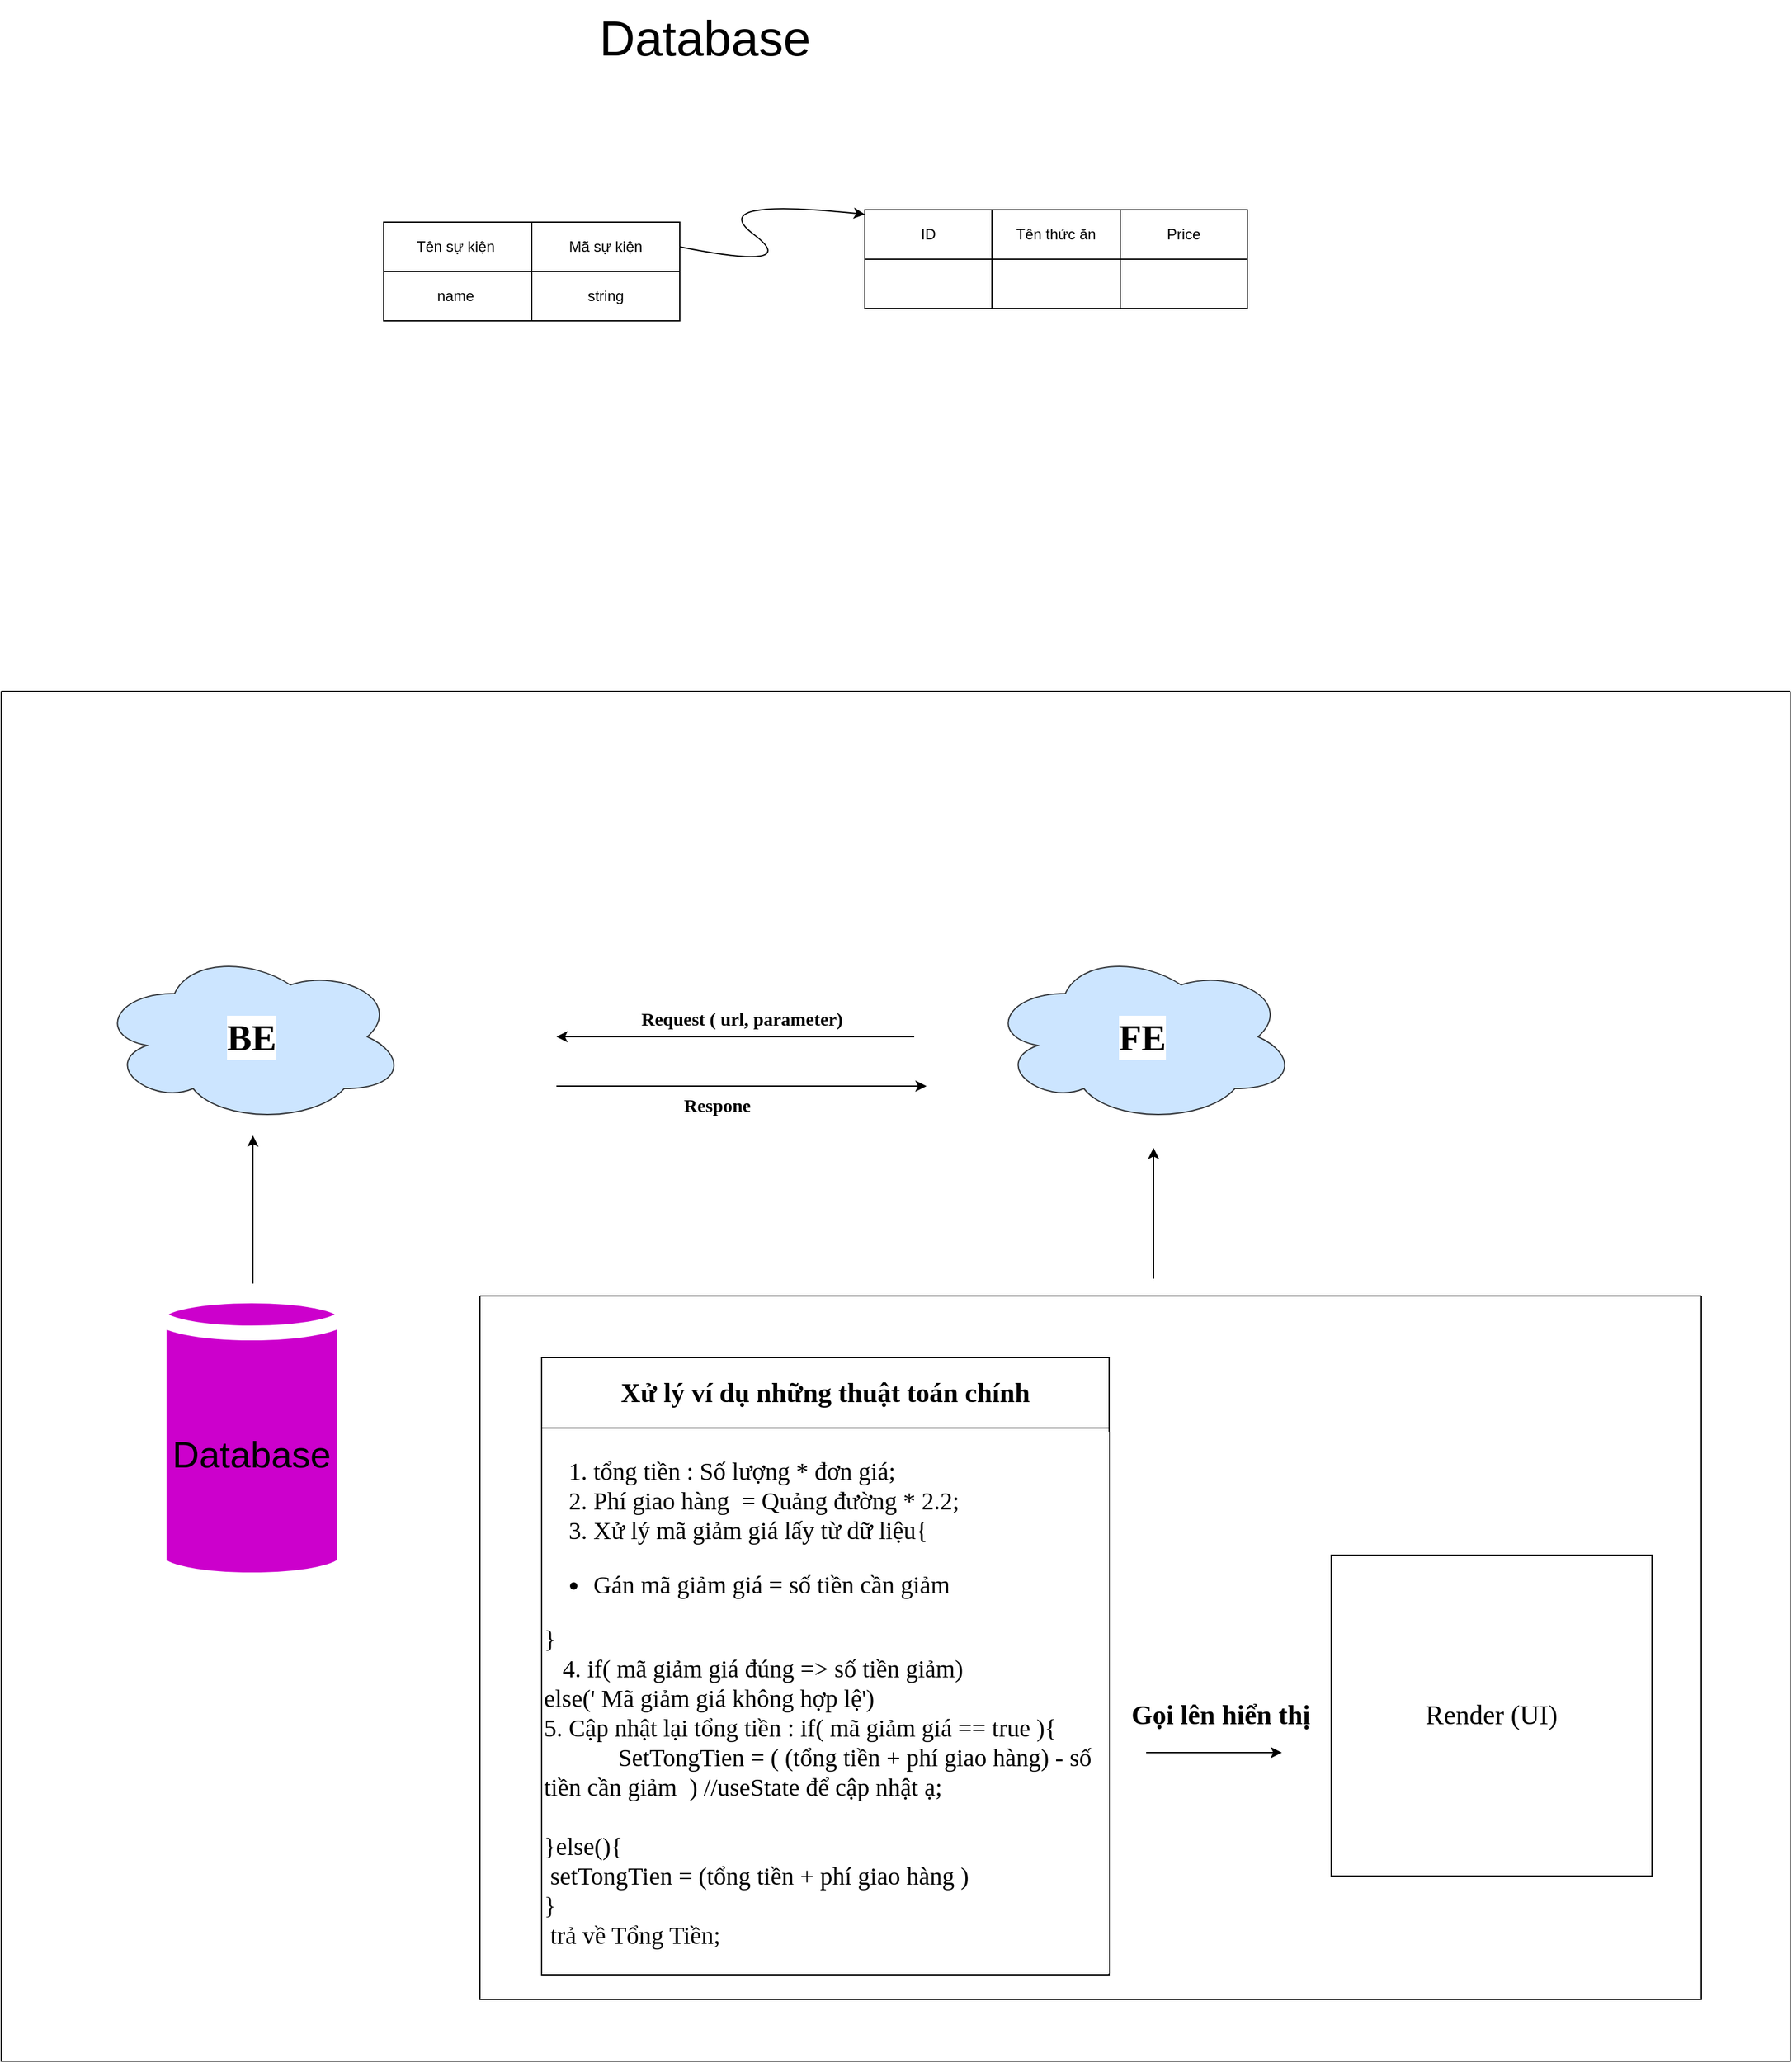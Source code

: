 <mxfile version="20.3.6" type="github">
  <diagram id="7zGOvlO_Lh0yQemsiawO" name="Trang-1">
    <mxGraphModel dx="745" dy="446" grid="1" gridSize="10" guides="1" tooltips="1" connect="1" arrows="1" fold="1" page="1" pageScale="1" pageWidth="1654" pageHeight="2336" math="0" shadow="0">
      <root>
        <mxCell id="0" />
        <mxCell id="1" parent="0" />
        <mxCell id="ZPOjNXaPJvj47odMB5dd-1" value="" style="swimlane;startSize=0;gradientColor=default;fillColor=none;fontColor=default;labelBorderColor=none;" parent="1" vertex="1">
          <mxGeometry x="80" y="600" width="1450" height="1110" as="geometry" />
        </mxCell>
        <mxCell id="ZPOjNXaPJvj47odMB5dd-7" value="&lt;font style=&quot;font-size: 30px;&quot;&gt;Database&lt;/font&gt;" style="shape=cylinder3;whiteSpace=wrap;html=1;boundedLbl=1;backgroundOutline=1;size=15;labelBackgroundColor=none;strokeColor=#FFFFFF;strokeWidth=12;fontSize=20;fillColor=#CC00CC;" parent="ZPOjNXaPJvj47odMB5dd-1" vertex="1">
          <mxGeometry x="128" y="490" width="150" height="230" as="geometry" />
        </mxCell>
        <mxCell id="ZPOjNXaPJvj47odMB5dd-8" value="" style="endArrow=classic;html=1;rounded=0;fontSize=30;fontColor=default;verticalAlign=top;" parent="ZPOjNXaPJvj47odMB5dd-1" edge="1">
          <mxGeometry width="50" height="50" relative="1" as="geometry">
            <mxPoint x="204" y="480" as="sourcePoint" />
            <mxPoint x="204" y="360" as="targetPoint" />
            <Array as="points">
              <mxPoint x="204" y="420" />
            </Array>
          </mxGeometry>
        </mxCell>
        <mxCell id="ZPOjNXaPJvj47odMB5dd-9" value="" style="swimlane;startSize=0;labelBackgroundColor=none;strokeColor=default;strokeWidth=1;fontSize=30;fontColor=default;fillColor=#CC00CC;gradientColor=default;" parent="ZPOjNXaPJvj47odMB5dd-1" vertex="1">
          <mxGeometry x="388" y="490" width="990" height="570" as="geometry" />
        </mxCell>
        <mxCell id="ZPOjNXaPJvj47odMB5dd-19" value="" style="shape=table;startSize=0;container=1;collapsible=0;childLayout=tableLayout;labelBackgroundColor=default;labelBorderColor=none;strokeColor=default;strokeWidth=1;fontFamily=Times New Roman;fontSize=15;fontColor=default;fillColor=none;gradientColor=default;" parent="ZPOjNXaPJvj47odMB5dd-9" vertex="1">
          <mxGeometry x="50" y="50" width="460" height="500" as="geometry" />
        </mxCell>
        <mxCell id="ZPOjNXaPJvj47odMB5dd-20" value="" style="shape=tableRow;horizontal=0;startSize=0;swimlaneHead=0;swimlaneBody=0;top=0;left=0;bottom=0;right=0;collapsible=0;dropTarget=0;fillColor=none;points=[[0,0.5],[1,0.5]];portConstraint=eastwest;labelBackgroundColor=default;labelBorderColor=none;strokeColor=default;strokeWidth=1;fontFamily=Times New Roman;fontSize=15;fontColor=default;" parent="ZPOjNXaPJvj47odMB5dd-19" vertex="1">
          <mxGeometry width="460" height="57" as="geometry" />
        </mxCell>
        <mxCell id="ZPOjNXaPJvj47odMB5dd-21" value="&lt;span&gt;&lt;font style=&quot;font-size: 22px;&quot;&gt;Xử lý ví dụ những thuật toán chính&lt;/font&gt;&lt;/span&gt;" style="shape=partialRectangle;html=1;whiteSpace=wrap;connectable=0;overflow=hidden;fillColor=none;top=0;left=0;bottom=0;right=0;pointerEvents=1;labelBackgroundColor=default;labelBorderColor=none;strokeColor=default;strokeWidth=1;fontFamily=Times New Roman;fontSize=15;fontColor=default;fontStyle=1" parent="ZPOjNXaPJvj47odMB5dd-20" vertex="1">
          <mxGeometry width="460" height="57" as="geometry">
            <mxRectangle width="460" height="57" as="alternateBounds" />
          </mxGeometry>
        </mxCell>
        <mxCell id="ZPOjNXaPJvj47odMB5dd-22" value="" style="shape=tableRow;horizontal=0;startSize=0;swimlaneHead=0;swimlaneBody=0;top=0;left=0;bottom=0;right=0;collapsible=0;dropTarget=0;fillColor=none;points=[[0,0.5],[1,0.5]];portConstraint=eastwest;labelBackgroundColor=default;labelBorderColor=none;strokeColor=default;strokeWidth=1;fontFamily=Times New Roman;fontSize=15;fontColor=default;" parent="ZPOjNXaPJvj47odMB5dd-19" vertex="1">
          <mxGeometry y="57" width="460" height="443" as="geometry" />
        </mxCell>
        <mxCell id="ZPOjNXaPJvj47odMB5dd-23" value="&lt;ol style=&quot;font-size: 20px;&quot;&gt;&lt;li style=&quot;font-size: 20px;&quot;&gt;tổng tiền : Số lượng * đơn giá;&lt;/li&gt;&lt;li style=&quot;font-size: 20px;&quot;&gt;Phí giao hàng&amp;nbsp; = Quảng đường * 2.2;&lt;/li&gt;&lt;li style=&quot;font-size: 20px;&quot;&gt;Xử lý mã giảm giá lấy từ dữ liệu{&lt;/li&gt;&lt;/ol&gt;&lt;ul&gt;&lt;li&gt;Gán mã giảm giá = số tiền cần giảm&amp;nbsp;&lt;/li&gt;&lt;/ul&gt;}&amp;nbsp; &amp;nbsp;&amp;nbsp;&lt;span style=&quot;&quot;&gt; &lt;br&gt;&lt;/span&gt;&amp;nbsp; &amp;nbsp;4. if( mã giảm giá đúng =&amp;gt; số tiền giảm)&amp;nbsp;&lt;br&gt;&lt;span style=&quot;&quot;&gt;&lt;span style=&quot;&quot;&gt; &lt;/span&gt;else(&#39; Mã giảm giá không hợp lệ&#39;)&lt;br&gt;   5. Cập nhật lại tổng tiền : if( mã giảm giá == true ){&lt;br&gt;&lt;span style=&quot;white-space: pre;&quot;&gt; &lt;/span&gt;&lt;span style=&quot;&quot;&gt;&amp;nbsp; &amp;nbsp; &amp;nbsp; &amp;nbsp; &amp;nbsp;&amp;nbsp;&lt;span style=&quot;white-space: pre;&quot;&gt; &lt;/span&gt;&lt;/span&gt;&lt;/span&gt;&lt;span style=&quot;&quot;&gt;SetTongTien = ( (tổng tiền + phí giao hàng) - số tiền cần giảm&amp;nbsp; ) //useState để cập nhật ạ;&lt;br&gt;&lt;/span&gt;&lt;span style=&quot;&quot;&gt;&lt;br&gt;}else(){&lt;br&gt;&lt;span style=&quot;white-space: pre;&quot;&gt; &lt;/span&gt;setTongTien = (tổng tiền + phí giao hàng )&lt;br&gt;}&lt;br&gt;&lt;span style=&quot;white-space: pre;&quot;&gt; &lt;/span&gt;trả về Tổng Tiền;&lt;br&gt;&lt;br&gt;&lt;span style=&quot;&quot;&gt;&lt;/span&gt;&lt;span style=&quot;&quot;&gt;&lt;/span&gt;&lt;/span&gt;" style="shape=partialRectangle;html=1;whiteSpace=wrap;connectable=0;overflow=hidden;fillColor=none;top=0;left=0;bottom=0;right=0;pointerEvents=1;labelBackgroundColor=default;labelBorderColor=none;strokeColor=default;strokeWidth=1;fontFamily=Times New Roman;fontSize=20;fontColor=default;align=left;fontStyle=0" parent="ZPOjNXaPJvj47odMB5dd-22" vertex="1">
          <mxGeometry width="460" height="443" as="geometry">
            <mxRectangle width="460" height="443" as="alternateBounds" />
          </mxGeometry>
        </mxCell>
        <mxCell id="ZPOjNXaPJvj47odMB5dd-24" value="" style="endArrow=classic;html=1;rounded=0;fontFamily=Times New Roman;fontSize=22;fontColor=default;" parent="ZPOjNXaPJvj47odMB5dd-9" edge="1">
          <mxGeometry width="50" height="50" relative="1" as="geometry">
            <mxPoint x="540" y="370" as="sourcePoint" />
            <mxPoint x="650" y="370" as="targetPoint" />
          </mxGeometry>
        </mxCell>
        <mxCell id="ZPOjNXaPJvj47odMB5dd-25" value="Render (UI)" style="whiteSpace=wrap;html=1;aspect=fixed;labelBackgroundColor=default;labelBorderColor=none;strokeColor=default;strokeWidth=1;fontFamily=Times New Roman;fontSize=22;fontColor=default;fillColor=none;gradientColor=default;" parent="ZPOjNXaPJvj47odMB5dd-9" vertex="1">
          <mxGeometry x="690" y="210" width="260" height="260" as="geometry" />
        </mxCell>
        <mxCell id="ZPOjNXaPJvj47odMB5dd-27" value="Gọi lên hiển thị" style="text;html=1;resizable=0;autosize=1;align=center;verticalAlign=middle;points=[];fillColor=none;strokeColor=none;rounded=0;labelBackgroundColor=default;labelBorderColor=none;strokeWidth=1;fontFamily=Times New Roman;fontSize=22;fontColor=default;fontStyle=1" parent="ZPOjNXaPJvj47odMB5dd-9" vertex="1">
          <mxGeometry x="515" y="320" width="170" height="40" as="geometry" />
        </mxCell>
        <mxCell id="ZPOjNXaPJvj47odMB5dd-11" value="&lt;font face=&quot;Times New Roman&quot;&gt;BE&lt;/font&gt;" style="ellipse;shape=cloud;whiteSpace=wrap;html=1;labelBackgroundColor=default;labelBorderColor=none;strokeColor=#36393d;strokeWidth=1;fontSize=30;fillColor=#cce5ff;fontStyle=1" parent="ZPOjNXaPJvj47odMB5dd-1" vertex="1">
          <mxGeometry x="78" y="210" width="250" height="140" as="geometry" />
        </mxCell>
        <mxCell id="ZPOjNXaPJvj47odMB5dd-12" value="&lt;font face=&quot;Times New Roman&quot;&gt;FE&lt;/font&gt;" style="ellipse;shape=cloud;whiteSpace=wrap;html=1;labelBackgroundColor=default;labelBorderColor=none;strokeColor=#36393d;strokeWidth=1;fontSize=30;fillColor=#cce5ff;fontStyle=1" parent="ZPOjNXaPJvj47odMB5dd-1" vertex="1">
          <mxGeometry x="800" y="210" width="250" height="140" as="geometry" />
        </mxCell>
        <mxCell id="ZPOjNXaPJvj47odMB5dd-13" value="" style="endArrow=classic;html=1;rounded=0;fontFamily=Times New Roman;fontSize=30;fontColor=default;" parent="ZPOjNXaPJvj47odMB5dd-1" edge="1">
          <mxGeometry width="50" height="50" relative="1" as="geometry">
            <mxPoint x="934" y="476" as="sourcePoint" />
            <mxPoint x="934" y="370" as="targetPoint" />
          </mxGeometry>
        </mxCell>
        <mxCell id="ZPOjNXaPJvj47odMB5dd-14" value="" style="endArrow=classic;html=1;rounded=0;fontFamily=Times New Roman;fontSize=30;fontColor=default;" parent="ZPOjNXaPJvj47odMB5dd-1" edge="1">
          <mxGeometry width="50" height="50" relative="1" as="geometry">
            <mxPoint x="450" y="320" as="sourcePoint" />
            <mxPoint x="750" y="320" as="targetPoint" />
          </mxGeometry>
        </mxCell>
        <mxCell id="ZPOjNXaPJvj47odMB5dd-15" value="" style="endArrow=classic;html=1;rounded=0;fontFamily=Times New Roman;fontSize=30;fontColor=default;" parent="ZPOjNXaPJvj47odMB5dd-1" edge="1">
          <mxGeometry width="50" height="50" relative="1" as="geometry">
            <mxPoint x="740" y="280" as="sourcePoint" />
            <mxPoint x="450" y="280" as="targetPoint" />
          </mxGeometry>
        </mxCell>
        <mxCell id="ZPOjNXaPJvj47odMB5dd-16" value="Request ( url, parameter)" style="text;html=1;resizable=0;autosize=1;align=center;verticalAlign=middle;points=[];fillColor=none;strokeColor=none;rounded=0;labelBackgroundColor=default;labelBorderColor=none;strokeWidth=1;fontFamily=Times New Roman;fontSize=15;fontColor=default;fontStyle=1" parent="ZPOjNXaPJvj47odMB5dd-1" vertex="1">
          <mxGeometry x="505" y="250" width="190" height="30" as="geometry" />
        </mxCell>
        <mxCell id="ZPOjNXaPJvj47odMB5dd-17" value="Respone" style="text;html=1;resizable=0;autosize=1;align=center;verticalAlign=middle;points=[];fillColor=none;strokeColor=none;rounded=0;labelBackgroundColor=default;labelBorderColor=none;strokeWidth=1;fontFamily=Times New Roman;fontSize=15;fontColor=default;rotation=0;fontStyle=1" parent="ZPOjNXaPJvj47odMB5dd-1" vertex="1">
          <mxGeometry x="540" y="320" width="80" height="30" as="geometry" />
        </mxCell>
        <mxCell id="Ql0FpAvhNb4fM4sk7yYR-3" value="" style="shape=table;startSize=0;container=1;collapsible=0;childLayout=tableLayout;" vertex="1" parent="1">
          <mxGeometry x="390" y="220" width="240" height="80" as="geometry" />
        </mxCell>
        <mxCell id="Ql0FpAvhNb4fM4sk7yYR-4" value="" style="shape=tableRow;horizontal=0;startSize=0;swimlaneHead=0;swimlaneBody=0;top=0;left=0;bottom=0;right=0;collapsible=0;dropTarget=0;fillColor=none;points=[[0,0.5],[1,0.5]];portConstraint=eastwest;" vertex="1" parent="Ql0FpAvhNb4fM4sk7yYR-3">
          <mxGeometry width="240" height="40" as="geometry" />
        </mxCell>
        <mxCell id="Ql0FpAvhNb4fM4sk7yYR-5" value="Tên sự kiện&lt;span style=&quot;white-space: pre;&quot;&gt;	&lt;/span&gt;" style="shape=partialRectangle;html=1;whiteSpace=wrap;connectable=0;overflow=hidden;fillColor=none;top=0;left=0;bottom=0;right=0;pointerEvents=1;" vertex="1" parent="Ql0FpAvhNb4fM4sk7yYR-4">
          <mxGeometry width="120" height="40" as="geometry">
            <mxRectangle width="120" height="40" as="alternateBounds" />
          </mxGeometry>
        </mxCell>
        <mxCell id="Ql0FpAvhNb4fM4sk7yYR-6" value="Mã sự kiện" style="shape=partialRectangle;html=1;whiteSpace=wrap;connectable=0;overflow=hidden;fillColor=none;top=0;left=0;bottom=0;right=0;pointerEvents=1;" vertex="1" parent="Ql0FpAvhNb4fM4sk7yYR-4">
          <mxGeometry x="120" width="120" height="40" as="geometry">
            <mxRectangle width="120" height="40" as="alternateBounds" />
          </mxGeometry>
        </mxCell>
        <mxCell id="Ql0FpAvhNb4fM4sk7yYR-7" value="" style="shape=tableRow;horizontal=0;startSize=0;swimlaneHead=0;swimlaneBody=0;top=0;left=0;bottom=0;right=0;collapsible=0;dropTarget=0;fillColor=none;points=[[0,0.5],[1,0.5]];portConstraint=eastwest;" vertex="1" parent="Ql0FpAvhNb4fM4sk7yYR-3">
          <mxGeometry y="40" width="240" height="40" as="geometry" />
        </mxCell>
        <mxCell id="Ql0FpAvhNb4fM4sk7yYR-8" value="name&lt;span style=&quot;white-space: pre;&quot;&gt;	&lt;/span&gt;" style="shape=partialRectangle;html=1;whiteSpace=wrap;connectable=0;overflow=hidden;fillColor=none;top=0;left=0;bottom=0;right=0;pointerEvents=1;" vertex="1" parent="Ql0FpAvhNb4fM4sk7yYR-7">
          <mxGeometry width="120" height="40" as="geometry">
            <mxRectangle width="120" height="40" as="alternateBounds" />
          </mxGeometry>
        </mxCell>
        <mxCell id="Ql0FpAvhNb4fM4sk7yYR-9" value="string" style="shape=partialRectangle;html=1;whiteSpace=wrap;connectable=0;overflow=hidden;fillColor=none;top=0;left=0;bottom=0;right=0;pointerEvents=1;" vertex="1" parent="Ql0FpAvhNb4fM4sk7yYR-7">
          <mxGeometry x="120" width="120" height="40" as="geometry">
            <mxRectangle width="120" height="40" as="alternateBounds" />
          </mxGeometry>
        </mxCell>
        <mxCell id="Ql0FpAvhNb4fM4sk7yYR-10" value="" style="shape=table;startSize=0;container=1;collapsible=0;childLayout=tableLayout;" vertex="1" parent="1">
          <mxGeometry x="780" y="210" width="310" height="80" as="geometry" />
        </mxCell>
        <mxCell id="Ql0FpAvhNb4fM4sk7yYR-11" value="" style="shape=tableRow;horizontal=0;startSize=0;swimlaneHead=0;swimlaneBody=0;top=0;left=0;bottom=0;right=0;collapsible=0;dropTarget=0;fillColor=none;points=[[0,0.5],[1,0.5]];portConstraint=eastwest;" vertex="1" parent="Ql0FpAvhNb4fM4sk7yYR-10">
          <mxGeometry width="310" height="40" as="geometry" />
        </mxCell>
        <mxCell id="Ql0FpAvhNb4fM4sk7yYR-12" value="ID" style="shape=partialRectangle;html=1;whiteSpace=wrap;connectable=0;overflow=hidden;fillColor=none;top=0;left=0;bottom=0;right=0;pointerEvents=1;" vertex="1" parent="Ql0FpAvhNb4fM4sk7yYR-11">
          <mxGeometry width="103" height="40" as="geometry">
            <mxRectangle width="103" height="40" as="alternateBounds" />
          </mxGeometry>
        </mxCell>
        <mxCell id="Ql0FpAvhNb4fM4sk7yYR-13" value="Tên thức ăn" style="shape=partialRectangle;html=1;whiteSpace=wrap;connectable=0;overflow=hidden;fillColor=none;top=0;left=0;bottom=0;right=0;pointerEvents=1;" vertex="1" parent="Ql0FpAvhNb4fM4sk7yYR-11">
          <mxGeometry x="103" width="104" height="40" as="geometry">
            <mxRectangle width="104" height="40" as="alternateBounds" />
          </mxGeometry>
        </mxCell>
        <mxCell id="Ql0FpAvhNb4fM4sk7yYR-14" value="Price" style="shape=partialRectangle;html=1;whiteSpace=wrap;connectable=0;overflow=hidden;fillColor=none;top=0;left=0;bottom=0;right=0;pointerEvents=1;" vertex="1" parent="Ql0FpAvhNb4fM4sk7yYR-11">
          <mxGeometry x="207" width="103" height="40" as="geometry">
            <mxRectangle width="103" height="40" as="alternateBounds" />
          </mxGeometry>
        </mxCell>
        <mxCell id="Ql0FpAvhNb4fM4sk7yYR-15" value="" style="shape=tableRow;horizontal=0;startSize=0;swimlaneHead=0;swimlaneBody=0;top=0;left=0;bottom=0;right=0;collapsible=0;dropTarget=0;fillColor=none;points=[[0,0.5],[1,0.5]];portConstraint=eastwest;" vertex="1" parent="Ql0FpAvhNb4fM4sk7yYR-10">
          <mxGeometry y="40" width="310" height="40" as="geometry" />
        </mxCell>
        <mxCell id="Ql0FpAvhNb4fM4sk7yYR-16" value="" style="shape=partialRectangle;html=1;whiteSpace=wrap;connectable=0;overflow=hidden;fillColor=none;top=0;left=0;bottom=0;right=0;pointerEvents=1;" vertex="1" parent="Ql0FpAvhNb4fM4sk7yYR-15">
          <mxGeometry width="103" height="40" as="geometry">
            <mxRectangle width="103" height="40" as="alternateBounds" />
          </mxGeometry>
        </mxCell>
        <mxCell id="Ql0FpAvhNb4fM4sk7yYR-17" value="" style="shape=partialRectangle;html=1;whiteSpace=wrap;connectable=0;overflow=hidden;fillColor=none;top=0;left=0;bottom=0;right=0;pointerEvents=1;" vertex="1" parent="Ql0FpAvhNb4fM4sk7yYR-15">
          <mxGeometry x="103" width="104" height="40" as="geometry">
            <mxRectangle width="104" height="40" as="alternateBounds" />
          </mxGeometry>
        </mxCell>
        <mxCell id="Ql0FpAvhNb4fM4sk7yYR-18" value="" style="shape=partialRectangle;html=1;whiteSpace=wrap;connectable=0;overflow=hidden;fillColor=none;top=0;left=0;bottom=0;right=0;pointerEvents=1;" vertex="1" parent="Ql0FpAvhNb4fM4sk7yYR-15">
          <mxGeometry x="207" width="103" height="40" as="geometry">
            <mxRectangle width="103" height="40" as="alternateBounds" />
          </mxGeometry>
        </mxCell>
        <mxCell id="Ql0FpAvhNb4fM4sk7yYR-19" value="Database" style="text;html=1;resizable=0;autosize=1;align=center;verticalAlign=middle;points=[];fillColor=none;strokeColor=none;rounded=0;fontSize=40;" vertex="1" parent="1">
          <mxGeometry x="555" y="40" width="190" height="60" as="geometry" />
        </mxCell>
        <mxCell id="Ql0FpAvhNb4fM4sk7yYR-24" value="" style="curved=1;endArrow=classic;html=1;rounded=0;fontSize=40;exitX=1;exitY=0.5;exitDx=0;exitDy=0;" edge="1" parent="1" source="Ql0FpAvhNb4fM4sk7yYR-4" target="Ql0FpAvhNb4fM4sk7yYR-11">
          <mxGeometry width="50" height="50" relative="1" as="geometry">
            <mxPoint x="650" y="250" as="sourcePoint" />
            <mxPoint x="780" y="220" as="targetPoint" />
            <Array as="points">
              <mxPoint x="730" y="260" />
              <mxPoint x="650" y="200" />
            </Array>
          </mxGeometry>
        </mxCell>
      </root>
    </mxGraphModel>
  </diagram>
</mxfile>
